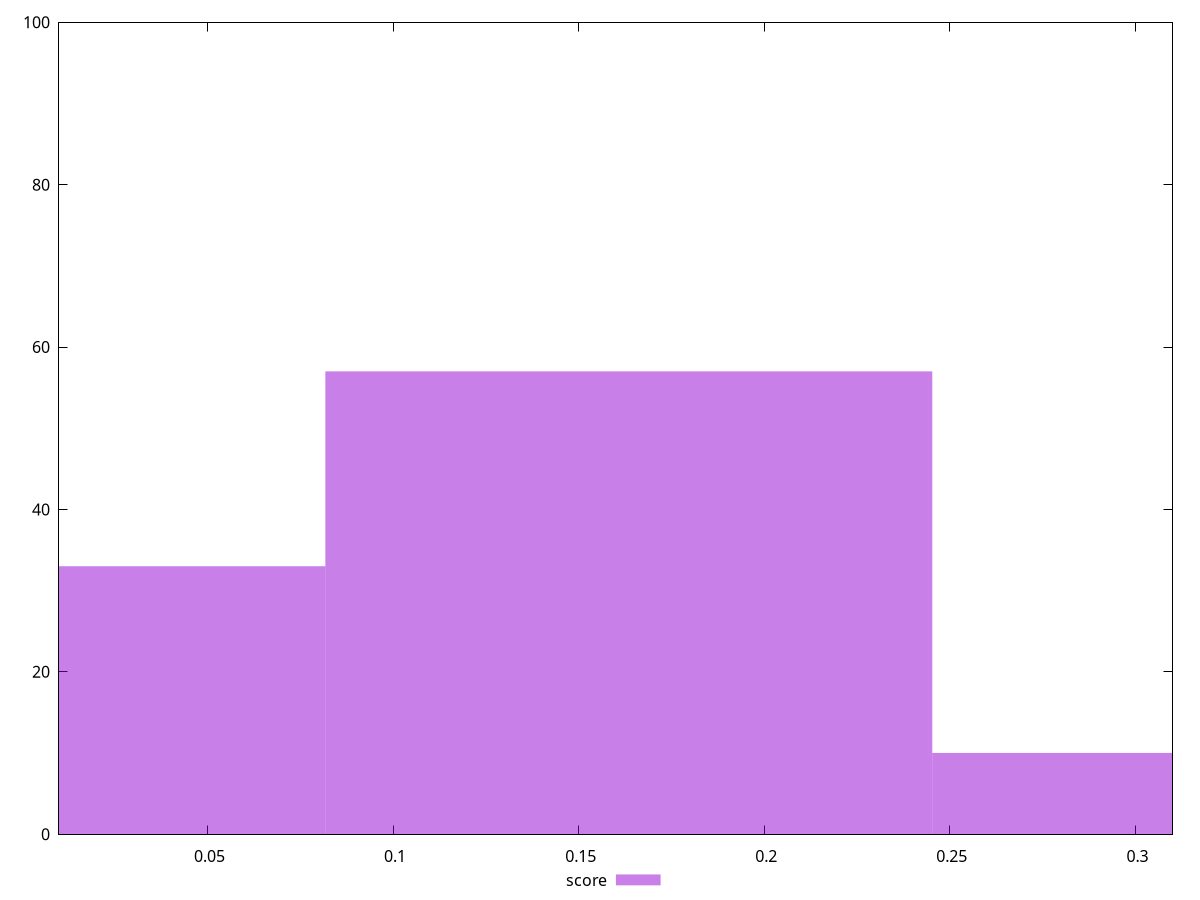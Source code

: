 reset

$score <<EOF
0 33
0.1635202718872181 57
0.3270405437744362 10
EOF

set key outside below
set boxwidth 0.1635202718872181
set xrange [0.01:0.31]
set yrange [0:100]
set trange [0:100]
set style fill transparent solid 0.5 noborder
set terminal svg size 640, 490 enhanced background rgb 'white'
set output "report_00017_2021-02-10T15-08-03.406Z/max-potential-fid/samples/pages/score/histogram.svg"

plot $score title "score" with boxes

reset
